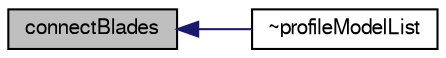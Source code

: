 digraph "connectBlades"
{
  bgcolor="transparent";
  edge [fontname="FreeSans",fontsize="10",labelfontname="FreeSans",labelfontsize="10"];
  node [fontname="FreeSans",fontsize="10",shape=record];
  rankdir="LR";
  Node926 [label="connectBlades",height=0.2,width=0.4,color="black", fillcolor="grey75", style="filled", fontcolor="black"];
  Node926 -> Node927 [dir="back",color="midnightblue",fontsize="10",style="solid",fontname="FreeSans"];
  Node927 [label="~profileModelList",height=0.2,width=0.4,color="black",URL="$a23494.html#a37081b46524fbf7665dfd2026fd6c8fd",tooltip="Destructor. "];
}
